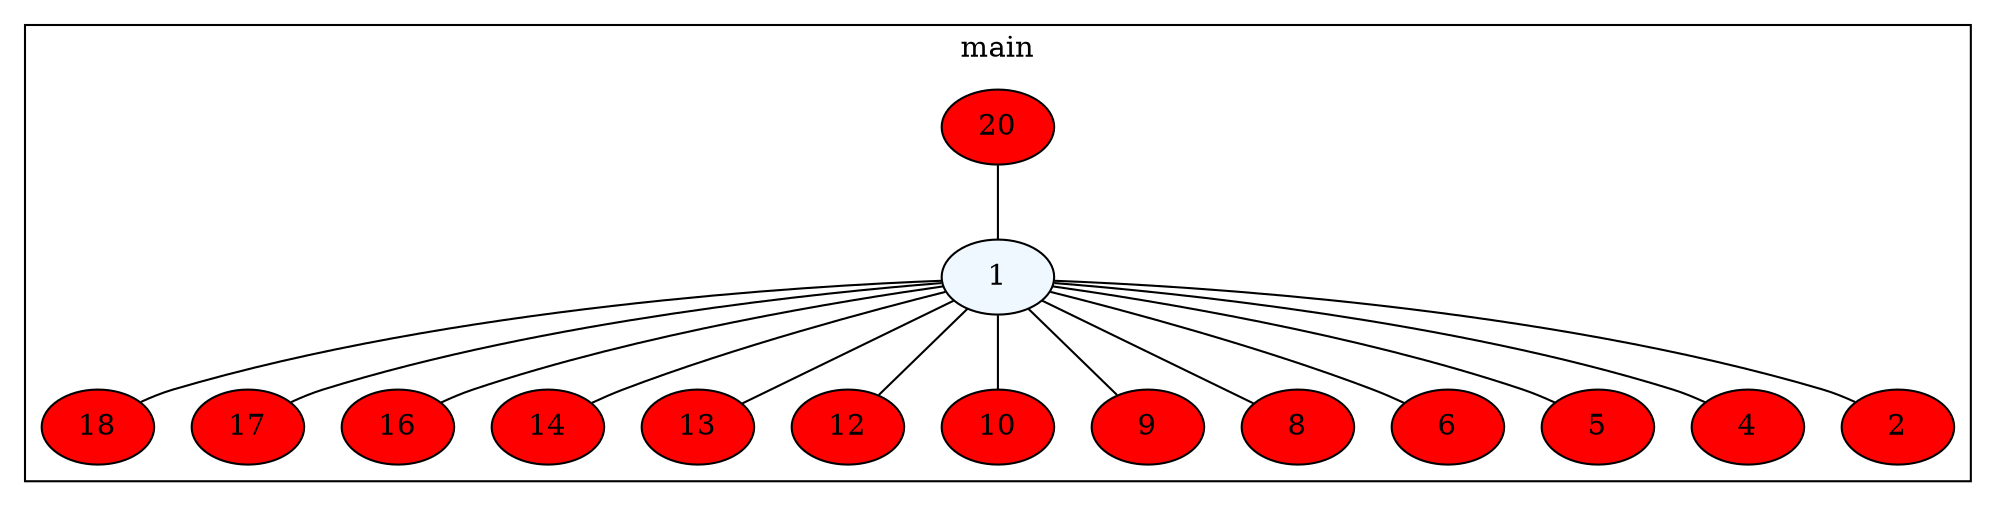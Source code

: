 graph G{
subgraph cluster_main{
	label=main
20[label = 20, fillcolor="red", style=filled];
1[label = 1, fillcolor="aliceblue", style=filled];
18[label = 18, fillcolor="red", style=filled];
17[label = 17, fillcolor="red", style=filled];
16[label = 16, fillcolor="red", style=filled];
14[label = 14, fillcolor="red", style=filled];
13[label = 13, fillcolor="red", style=filled];
12[label = 12, fillcolor="red", style=filled];
10[label = 10, fillcolor="red", style=filled];
9[label = 9, fillcolor="red", style=filled];
8[label = 8, fillcolor="red", style=filled];
6[label = 6, fillcolor="red", style=filled];
5[label = 5, fillcolor="red", style=filled];
4[label = 4, fillcolor="red", style=filled];
2[label = 2, fillcolor="red", style=filled];
20 -- 1;
1 -- 2;
1 -- 4;
1 -- 5;
1 -- 6;
1 -- 8;
1 -- 9;
1 -- 10;
1 -- 12;
1 -- 13;
1 -- 14;
1 -- 16;
1 -- 17;
1 -- 18;

}
}